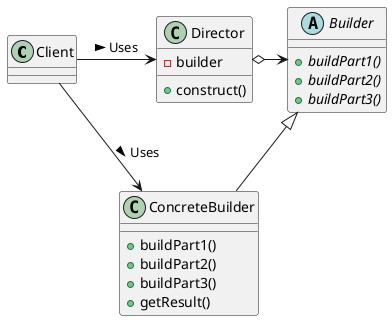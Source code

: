 @startuml

class Client {
}
class Director {
    -builder
    +construct()
}
abstract class Builder {
    +{abstract} buildPart1()
    +{abstract} buildPart2()
    +{abstract} buildPart3()
}
class ConcreteBuilder {
    +buildPart1()
    +buildPart2()
    +buildPart3()
    +getResult()
}

Client -> Director : Uses >
Director o-> Builder
Builder <|-- ConcreteBuilder
Client --> ConcreteBuilder : Uses >

@enduml